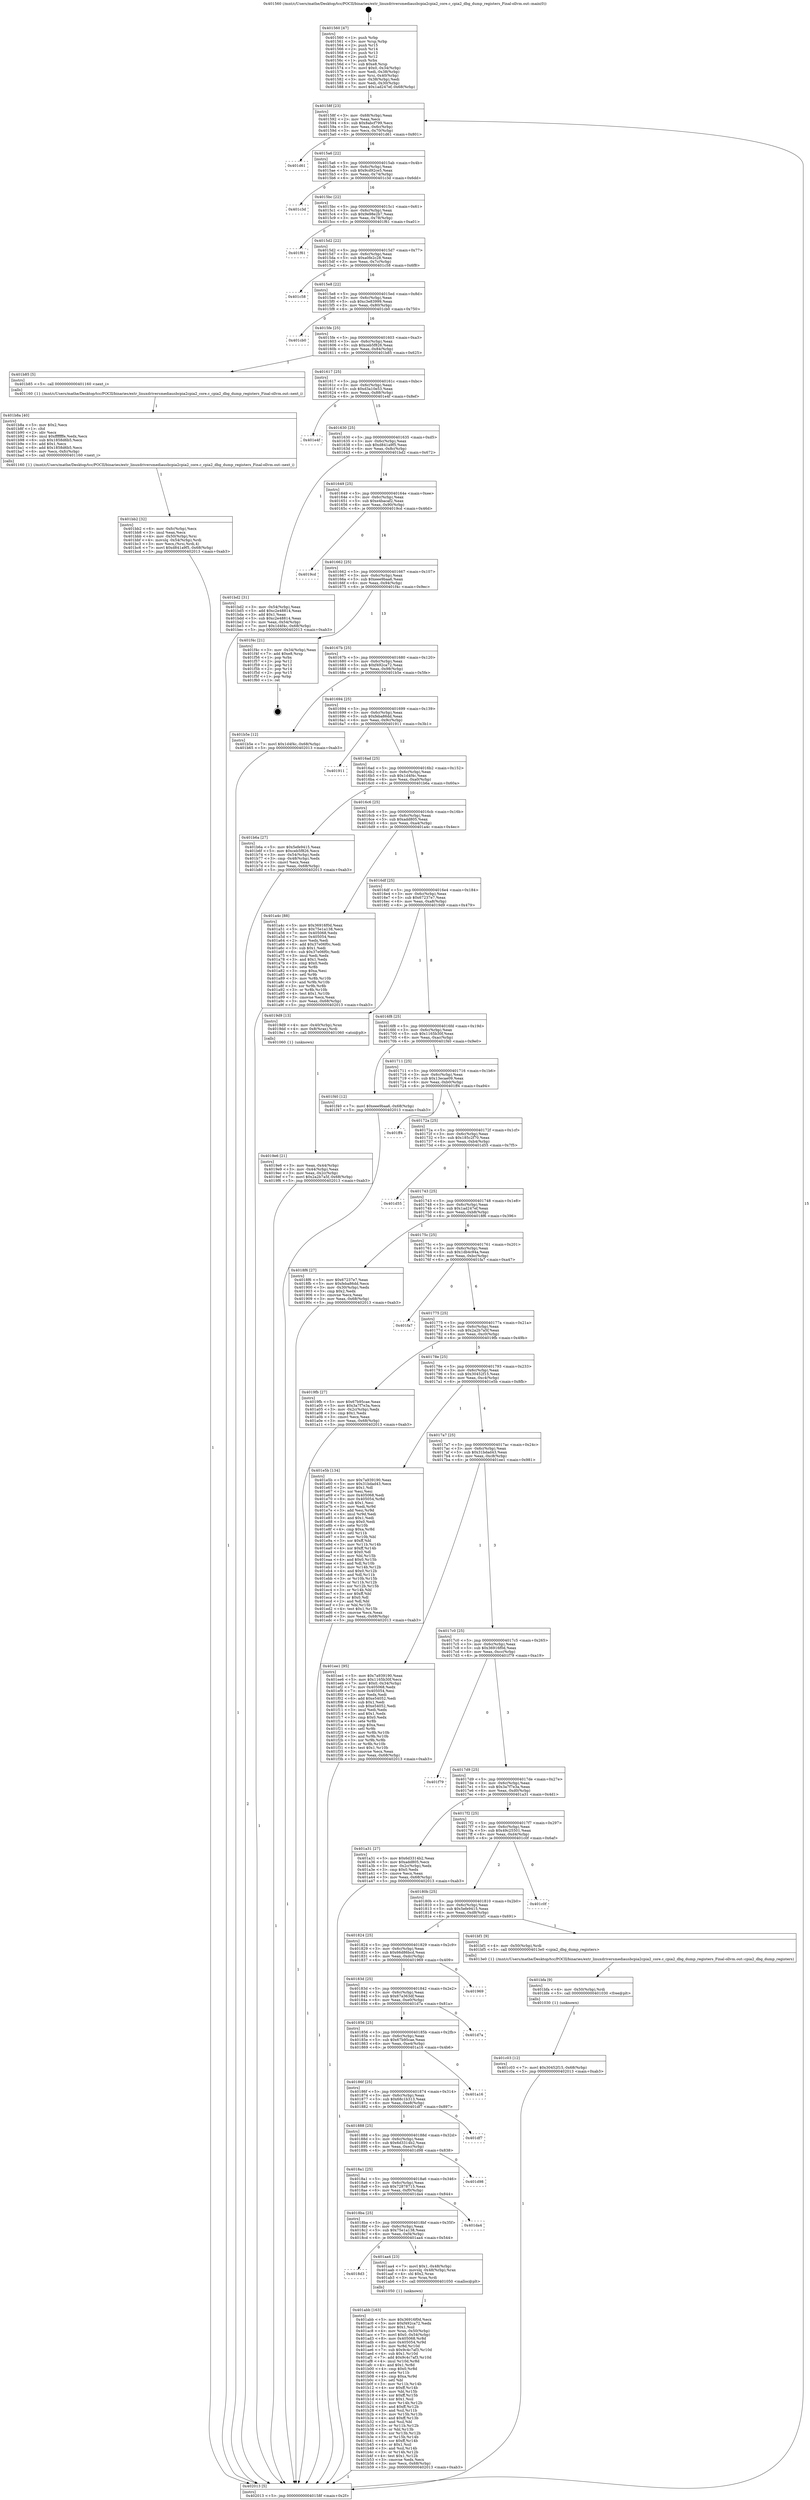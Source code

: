 digraph "0x401560" {
  label = "0x401560 (/mnt/c/Users/mathe/Desktop/tcc/POCII/binaries/extr_linuxdriversmediausbcpia2cpia2_core.c_cpia2_dbg_dump_registers_Final-ollvm.out::main(0))"
  labelloc = "t"
  node[shape=record]

  Entry [label="",width=0.3,height=0.3,shape=circle,fillcolor=black,style=filled]
  "0x40158f" [label="{
     0x40158f [23]\l
     | [instrs]\l
     &nbsp;&nbsp;0x40158f \<+3\>: mov -0x68(%rbp),%eax\l
     &nbsp;&nbsp;0x401592 \<+2\>: mov %eax,%ecx\l
     &nbsp;&nbsp;0x401594 \<+6\>: sub $0x8abcf799,%ecx\l
     &nbsp;&nbsp;0x40159a \<+3\>: mov %eax,-0x6c(%rbp)\l
     &nbsp;&nbsp;0x40159d \<+3\>: mov %ecx,-0x70(%rbp)\l
     &nbsp;&nbsp;0x4015a0 \<+6\>: je 0000000000401d61 \<main+0x801\>\l
  }"]
  "0x401d61" [label="{
     0x401d61\l
  }", style=dashed]
  "0x4015a6" [label="{
     0x4015a6 [22]\l
     | [instrs]\l
     &nbsp;&nbsp;0x4015a6 \<+5\>: jmp 00000000004015ab \<main+0x4b\>\l
     &nbsp;&nbsp;0x4015ab \<+3\>: mov -0x6c(%rbp),%eax\l
     &nbsp;&nbsp;0x4015ae \<+5\>: sub $0x9cd92ce5,%eax\l
     &nbsp;&nbsp;0x4015b3 \<+3\>: mov %eax,-0x74(%rbp)\l
     &nbsp;&nbsp;0x4015b6 \<+6\>: je 0000000000401c3d \<main+0x6dd\>\l
  }"]
  Exit [label="",width=0.3,height=0.3,shape=circle,fillcolor=black,style=filled,peripheries=2]
  "0x401c3d" [label="{
     0x401c3d\l
  }", style=dashed]
  "0x4015bc" [label="{
     0x4015bc [22]\l
     | [instrs]\l
     &nbsp;&nbsp;0x4015bc \<+5\>: jmp 00000000004015c1 \<main+0x61\>\l
     &nbsp;&nbsp;0x4015c1 \<+3\>: mov -0x6c(%rbp),%eax\l
     &nbsp;&nbsp;0x4015c4 \<+5\>: sub $0x9e98e2b7,%eax\l
     &nbsp;&nbsp;0x4015c9 \<+3\>: mov %eax,-0x78(%rbp)\l
     &nbsp;&nbsp;0x4015cc \<+6\>: je 0000000000401f61 \<main+0xa01\>\l
  }"]
  "0x401c03" [label="{
     0x401c03 [12]\l
     | [instrs]\l
     &nbsp;&nbsp;0x401c03 \<+7\>: movl $0x30452f15,-0x68(%rbp)\l
     &nbsp;&nbsp;0x401c0a \<+5\>: jmp 0000000000402013 \<main+0xab3\>\l
  }"]
  "0x401f61" [label="{
     0x401f61\l
  }", style=dashed]
  "0x4015d2" [label="{
     0x4015d2 [22]\l
     | [instrs]\l
     &nbsp;&nbsp;0x4015d2 \<+5\>: jmp 00000000004015d7 \<main+0x77\>\l
     &nbsp;&nbsp;0x4015d7 \<+3\>: mov -0x6c(%rbp),%eax\l
     &nbsp;&nbsp;0x4015da \<+5\>: sub $0xa0fe2c28,%eax\l
     &nbsp;&nbsp;0x4015df \<+3\>: mov %eax,-0x7c(%rbp)\l
     &nbsp;&nbsp;0x4015e2 \<+6\>: je 0000000000401c58 \<main+0x6f8\>\l
  }"]
  "0x401bfa" [label="{
     0x401bfa [9]\l
     | [instrs]\l
     &nbsp;&nbsp;0x401bfa \<+4\>: mov -0x50(%rbp),%rdi\l
     &nbsp;&nbsp;0x401bfe \<+5\>: call 0000000000401030 \<free@plt\>\l
     | [calls]\l
     &nbsp;&nbsp;0x401030 \{1\} (unknown)\l
  }"]
  "0x401c58" [label="{
     0x401c58\l
  }", style=dashed]
  "0x4015e8" [label="{
     0x4015e8 [22]\l
     | [instrs]\l
     &nbsp;&nbsp;0x4015e8 \<+5\>: jmp 00000000004015ed \<main+0x8d\>\l
     &nbsp;&nbsp;0x4015ed \<+3\>: mov -0x6c(%rbp),%eax\l
     &nbsp;&nbsp;0x4015f0 \<+5\>: sub $0xc3e83999,%eax\l
     &nbsp;&nbsp;0x4015f5 \<+3\>: mov %eax,-0x80(%rbp)\l
     &nbsp;&nbsp;0x4015f8 \<+6\>: je 0000000000401cb0 \<main+0x750\>\l
  }"]
  "0x401bb2" [label="{
     0x401bb2 [32]\l
     | [instrs]\l
     &nbsp;&nbsp;0x401bb2 \<+6\>: mov -0xfc(%rbp),%ecx\l
     &nbsp;&nbsp;0x401bb8 \<+3\>: imul %eax,%ecx\l
     &nbsp;&nbsp;0x401bbb \<+4\>: mov -0x50(%rbp),%rsi\l
     &nbsp;&nbsp;0x401bbf \<+4\>: movslq -0x54(%rbp),%rdi\l
     &nbsp;&nbsp;0x401bc3 \<+3\>: mov %ecx,(%rsi,%rdi,4)\l
     &nbsp;&nbsp;0x401bc6 \<+7\>: movl $0xd841a9f5,-0x68(%rbp)\l
     &nbsp;&nbsp;0x401bcd \<+5\>: jmp 0000000000402013 \<main+0xab3\>\l
  }"]
  "0x401cb0" [label="{
     0x401cb0\l
  }", style=dashed]
  "0x4015fe" [label="{
     0x4015fe [25]\l
     | [instrs]\l
     &nbsp;&nbsp;0x4015fe \<+5\>: jmp 0000000000401603 \<main+0xa3\>\l
     &nbsp;&nbsp;0x401603 \<+3\>: mov -0x6c(%rbp),%eax\l
     &nbsp;&nbsp;0x401606 \<+5\>: sub $0xceb5f826,%eax\l
     &nbsp;&nbsp;0x40160b \<+6\>: mov %eax,-0x84(%rbp)\l
     &nbsp;&nbsp;0x401611 \<+6\>: je 0000000000401b85 \<main+0x625\>\l
  }"]
  "0x401b8a" [label="{
     0x401b8a [40]\l
     | [instrs]\l
     &nbsp;&nbsp;0x401b8a \<+5\>: mov $0x2,%ecx\l
     &nbsp;&nbsp;0x401b8f \<+1\>: cltd\l
     &nbsp;&nbsp;0x401b90 \<+2\>: idiv %ecx\l
     &nbsp;&nbsp;0x401b92 \<+6\>: imul $0xfffffffe,%edx,%ecx\l
     &nbsp;&nbsp;0x401b98 \<+6\>: sub $0x1858d6b5,%ecx\l
     &nbsp;&nbsp;0x401b9e \<+3\>: add $0x1,%ecx\l
     &nbsp;&nbsp;0x401ba1 \<+6\>: add $0x1858d6b5,%ecx\l
     &nbsp;&nbsp;0x401ba7 \<+6\>: mov %ecx,-0xfc(%rbp)\l
     &nbsp;&nbsp;0x401bad \<+5\>: call 0000000000401160 \<next_i\>\l
     | [calls]\l
     &nbsp;&nbsp;0x401160 \{1\} (/mnt/c/Users/mathe/Desktop/tcc/POCII/binaries/extr_linuxdriversmediausbcpia2cpia2_core.c_cpia2_dbg_dump_registers_Final-ollvm.out::next_i)\l
  }"]
  "0x401b85" [label="{
     0x401b85 [5]\l
     | [instrs]\l
     &nbsp;&nbsp;0x401b85 \<+5\>: call 0000000000401160 \<next_i\>\l
     | [calls]\l
     &nbsp;&nbsp;0x401160 \{1\} (/mnt/c/Users/mathe/Desktop/tcc/POCII/binaries/extr_linuxdriversmediausbcpia2cpia2_core.c_cpia2_dbg_dump_registers_Final-ollvm.out::next_i)\l
  }"]
  "0x401617" [label="{
     0x401617 [25]\l
     | [instrs]\l
     &nbsp;&nbsp;0x401617 \<+5\>: jmp 000000000040161c \<main+0xbc\>\l
     &nbsp;&nbsp;0x40161c \<+3\>: mov -0x6c(%rbp),%eax\l
     &nbsp;&nbsp;0x40161f \<+5\>: sub $0xd3a10e53,%eax\l
     &nbsp;&nbsp;0x401624 \<+6\>: mov %eax,-0x88(%rbp)\l
     &nbsp;&nbsp;0x40162a \<+6\>: je 0000000000401e4f \<main+0x8ef\>\l
  }"]
  "0x401abb" [label="{
     0x401abb [163]\l
     | [instrs]\l
     &nbsp;&nbsp;0x401abb \<+5\>: mov $0x36916f0d,%ecx\l
     &nbsp;&nbsp;0x401ac0 \<+5\>: mov $0xf492ca72,%edx\l
     &nbsp;&nbsp;0x401ac5 \<+3\>: mov $0x1,%sil\l
     &nbsp;&nbsp;0x401ac8 \<+4\>: mov %rax,-0x50(%rbp)\l
     &nbsp;&nbsp;0x401acc \<+7\>: movl $0x0,-0x54(%rbp)\l
     &nbsp;&nbsp;0x401ad3 \<+8\>: mov 0x405068,%r8d\l
     &nbsp;&nbsp;0x401adb \<+8\>: mov 0x405054,%r9d\l
     &nbsp;&nbsp;0x401ae3 \<+3\>: mov %r8d,%r10d\l
     &nbsp;&nbsp;0x401ae6 \<+7\>: sub $0x9c4c7af3,%r10d\l
     &nbsp;&nbsp;0x401aed \<+4\>: sub $0x1,%r10d\l
     &nbsp;&nbsp;0x401af1 \<+7\>: add $0x9c4c7af3,%r10d\l
     &nbsp;&nbsp;0x401af8 \<+4\>: imul %r10d,%r8d\l
     &nbsp;&nbsp;0x401afc \<+4\>: and $0x1,%r8d\l
     &nbsp;&nbsp;0x401b00 \<+4\>: cmp $0x0,%r8d\l
     &nbsp;&nbsp;0x401b04 \<+4\>: sete %r11b\l
     &nbsp;&nbsp;0x401b08 \<+4\>: cmp $0xa,%r9d\l
     &nbsp;&nbsp;0x401b0c \<+3\>: setl %bl\l
     &nbsp;&nbsp;0x401b0f \<+3\>: mov %r11b,%r14b\l
     &nbsp;&nbsp;0x401b12 \<+4\>: xor $0xff,%r14b\l
     &nbsp;&nbsp;0x401b16 \<+3\>: mov %bl,%r15b\l
     &nbsp;&nbsp;0x401b19 \<+4\>: xor $0xff,%r15b\l
     &nbsp;&nbsp;0x401b1d \<+4\>: xor $0x1,%sil\l
     &nbsp;&nbsp;0x401b21 \<+3\>: mov %r14b,%r12b\l
     &nbsp;&nbsp;0x401b24 \<+4\>: and $0xff,%r12b\l
     &nbsp;&nbsp;0x401b28 \<+3\>: and %sil,%r11b\l
     &nbsp;&nbsp;0x401b2b \<+3\>: mov %r15b,%r13b\l
     &nbsp;&nbsp;0x401b2e \<+4\>: and $0xff,%r13b\l
     &nbsp;&nbsp;0x401b32 \<+3\>: and %sil,%bl\l
     &nbsp;&nbsp;0x401b35 \<+3\>: or %r11b,%r12b\l
     &nbsp;&nbsp;0x401b38 \<+3\>: or %bl,%r13b\l
     &nbsp;&nbsp;0x401b3b \<+3\>: xor %r13b,%r12b\l
     &nbsp;&nbsp;0x401b3e \<+3\>: or %r15b,%r14b\l
     &nbsp;&nbsp;0x401b41 \<+4\>: xor $0xff,%r14b\l
     &nbsp;&nbsp;0x401b45 \<+4\>: or $0x1,%sil\l
     &nbsp;&nbsp;0x401b49 \<+3\>: and %sil,%r14b\l
     &nbsp;&nbsp;0x401b4c \<+3\>: or %r14b,%r12b\l
     &nbsp;&nbsp;0x401b4f \<+4\>: test $0x1,%r12b\l
     &nbsp;&nbsp;0x401b53 \<+3\>: cmovne %edx,%ecx\l
     &nbsp;&nbsp;0x401b56 \<+3\>: mov %ecx,-0x68(%rbp)\l
     &nbsp;&nbsp;0x401b59 \<+5\>: jmp 0000000000402013 \<main+0xab3\>\l
  }"]
  "0x401e4f" [label="{
     0x401e4f\l
  }", style=dashed]
  "0x401630" [label="{
     0x401630 [25]\l
     | [instrs]\l
     &nbsp;&nbsp;0x401630 \<+5\>: jmp 0000000000401635 \<main+0xd5\>\l
     &nbsp;&nbsp;0x401635 \<+3\>: mov -0x6c(%rbp),%eax\l
     &nbsp;&nbsp;0x401638 \<+5\>: sub $0xd841a9f5,%eax\l
     &nbsp;&nbsp;0x40163d \<+6\>: mov %eax,-0x8c(%rbp)\l
     &nbsp;&nbsp;0x401643 \<+6\>: je 0000000000401bd2 \<main+0x672\>\l
  }"]
  "0x4018d3" [label="{
     0x4018d3\l
  }", style=dashed]
  "0x401bd2" [label="{
     0x401bd2 [31]\l
     | [instrs]\l
     &nbsp;&nbsp;0x401bd2 \<+3\>: mov -0x54(%rbp),%eax\l
     &nbsp;&nbsp;0x401bd5 \<+5\>: add $0xc2e48814,%eax\l
     &nbsp;&nbsp;0x401bda \<+3\>: add $0x1,%eax\l
     &nbsp;&nbsp;0x401bdd \<+5\>: sub $0xc2e48814,%eax\l
     &nbsp;&nbsp;0x401be2 \<+3\>: mov %eax,-0x54(%rbp)\l
     &nbsp;&nbsp;0x401be5 \<+7\>: movl $0x1d4f4c,-0x68(%rbp)\l
     &nbsp;&nbsp;0x401bec \<+5\>: jmp 0000000000402013 \<main+0xab3\>\l
  }"]
  "0x401649" [label="{
     0x401649 [25]\l
     | [instrs]\l
     &nbsp;&nbsp;0x401649 \<+5\>: jmp 000000000040164e \<main+0xee\>\l
     &nbsp;&nbsp;0x40164e \<+3\>: mov -0x6c(%rbp),%eax\l
     &nbsp;&nbsp;0x401651 \<+5\>: sub $0xe4bacaf2,%eax\l
     &nbsp;&nbsp;0x401656 \<+6\>: mov %eax,-0x90(%rbp)\l
     &nbsp;&nbsp;0x40165c \<+6\>: je 00000000004019cd \<main+0x46d\>\l
  }"]
  "0x401aa4" [label="{
     0x401aa4 [23]\l
     | [instrs]\l
     &nbsp;&nbsp;0x401aa4 \<+7\>: movl $0x1,-0x48(%rbp)\l
     &nbsp;&nbsp;0x401aab \<+4\>: movslq -0x48(%rbp),%rax\l
     &nbsp;&nbsp;0x401aaf \<+4\>: shl $0x2,%rax\l
     &nbsp;&nbsp;0x401ab3 \<+3\>: mov %rax,%rdi\l
     &nbsp;&nbsp;0x401ab6 \<+5\>: call 0000000000401050 \<malloc@plt\>\l
     | [calls]\l
     &nbsp;&nbsp;0x401050 \{1\} (unknown)\l
  }"]
  "0x4019cd" [label="{
     0x4019cd\l
  }", style=dashed]
  "0x401662" [label="{
     0x401662 [25]\l
     | [instrs]\l
     &nbsp;&nbsp;0x401662 \<+5\>: jmp 0000000000401667 \<main+0x107\>\l
     &nbsp;&nbsp;0x401667 \<+3\>: mov -0x6c(%rbp),%eax\l
     &nbsp;&nbsp;0x40166a \<+5\>: sub $0xeee9baa6,%eax\l
     &nbsp;&nbsp;0x40166f \<+6\>: mov %eax,-0x94(%rbp)\l
     &nbsp;&nbsp;0x401675 \<+6\>: je 0000000000401f4c \<main+0x9ec\>\l
  }"]
  "0x4018ba" [label="{
     0x4018ba [25]\l
     | [instrs]\l
     &nbsp;&nbsp;0x4018ba \<+5\>: jmp 00000000004018bf \<main+0x35f\>\l
     &nbsp;&nbsp;0x4018bf \<+3\>: mov -0x6c(%rbp),%eax\l
     &nbsp;&nbsp;0x4018c2 \<+5\>: sub $0x75e1a138,%eax\l
     &nbsp;&nbsp;0x4018c7 \<+6\>: mov %eax,-0xf4(%rbp)\l
     &nbsp;&nbsp;0x4018cd \<+6\>: je 0000000000401aa4 \<main+0x544\>\l
  }"]
  "0x401f4c" [label="{
     0x401f4c [21]\l
     | [instrs]\l
     &nbsp;&nbsp;0x401f4c \<+3\>: mov -0x34(%rbp),%eax\l
     &nbsp;&nbsp;0x401f4f \<+7\>: add $0xe8,%rsp\l
     &nbsp;&nbsp;0x401f56 \<+1\>: pop %rbx\l
     &nbsp;&nbsp;0x401f57 \<+2\>: pop %r12\l
     &nbsp;&nbsp;0x401f59 \<+2\>: pop %r13\l
     &nbsp;&nbsp;0x401f5b \<+2\>: pop %r14\l
     &nbsp;&nbsp;0x401f5d \<+2\>: pop %r15\l
     &nbsp;&nbsp;0x401f5f \<+1\>: pop %rbp\l
     &nbsp;&nbsp;0x401f60 \<+1\>: ret\l
  }"]
  "0x40167b" [label="{
     0x40167b [25]\l
     | [instrs]\l
     &nbsp;&nbsp;0x40167b \<+5\>: jmp 0000000000401680 \<main+0x120\>\l
     &nbsp;&nbsp;0x401680 \<+3\>: mov -0x6c(%rbp),%eax\l
     &nbsp;&nbsp;0x401683 \<+5\>: sub $0xf492ca72,%eax\l
     &nbsp;&nbsp;0x401688 \<+6\>: mov %eax,-0x98(%rbp)\l
     &nbsp;&nbsp;0x40168e \<+6\>: je 0000000000401b5e \<main+0x5fe\>\l
  }"]
  "0x401da4" [label="{
     0x401da4\l
  }", style=dashed]
  "0x401b5e" [label="{
     0x401b5e [12]\l
     | [instrs]\l
     &nbsp;&nbsp;0x401b5e \<+7\>: movl $0x1d4f4c,-0x68(%rbp)\l
     &nbsp;&nbsp;0x401b65 \<+5\>: jmp 0000000000402013 \<main+0xab3\>\l
  }"]
  "0x401694" [label="{
     0x401694 [25]\l
     | [instrs]\l
     &nbsp;&nbsp;0x401694 \<+5\>: jmp 0000000000401699 \<main+0x139\>\l
     &nbsp;&nbsp;0x401699 \<+3\>: mov -0x6c(%rbp),%eax\l
     &nbsp;&nbsp;0x40169c \<+5\>: sub $0xfeba86dd,%eax\l
     &nbsp;&nbsp;0x4016a1 \<+6\>: mov %eax,-0x9c(%rbp)\l
     &nbsp;&nbsp;0x4016a7 \<+6\>: je 0000000000401911 \<main+0x3b1\>\l
  }"]
  "0x4018a1" [label="{
     0x4018a1 [25]\l
     | [instrs]\l
     &nbsp;&nbsp;0x4018a1 \<+5\>: jmp 00000000004018a6 \<main+0x346\>\l
     &nbsp;&nbsp;0x4018a6 \<+3\>: mov -0x6c(%rbp),%eax\l
     &nbsp;&nbsp;0x4018a9 \<+5\>: sub $0x72878715,%eax\l
     &nbsp;&nbsp;0x4018ae \<+6\>: mov %eax,-0xf0(%rbp)\l
     &nbsp;&nbsp;0x4018b4 \<+6\>: je 0000000000401da4 \<main+0x844\>\l
  }"]
  "0x401911" [label="{
     0x401911\l
  }", style=dashed]
  "0x4016ad" [label="{
     0x4016ad [25]\l
     | [instrs]\l
     &nbsp;&nbsp;0x4016ad \<+5\>: jmp 00000000004016b2 \<main+0x152\>\l
     &nbsp;&nbsp;0x4016b2 \<+3\>: mov -0x6c(%rbp),%eax\l
     &nbsp;&nbsp;0x4016b5 \<+5\>: sub $0x1d4f4c,%eax\l
     &nbsp;&nbsp;0x4016ba \<+6\>: mov %eax,-0xa0(%rbp)\l
     &nbsp;&nbsp;0x4016c0 \<+6\>: je 0000000000401b6a \<main+0x60a\>\l
  }"]
  "0x401d98" [label="{
     0x401d98\l
  }", style=dashed]
  "0x401b6a" [label="{
     0x401b6a [27]\l
     | [instrs]\l
     &nbsp;&nbsp;0x401b6a \<+5\>: mov $0x5efe9415,%eax\l
     &nbsp;&nbsp;0x401b6f \<+5\>: mov $0xceb5f826,%ecx\l
     &nbsp;&nbsp;0x401b74 \<+3\>: mov -0x54(%rbp),%edx\l
     &nbsp;&nbsp;0x401b77 \<+3\>: cmp -0x48(%rbp),%edx\l
     &nbsp;&nbsp;0x401b7a \<+3\>: cmovl %ecx,%eax\l
     &nbsp;&nbsp;0x401b7d \<+3\>: mov %eax,-0x68(%rbp)\l
     &nbsp;&nbsp;0x401b80 \<+5\>: jmp 0000000000402013 \<main+0xab3\>\l
  }"]
  "0x4016c6" [label="{
     0x4016c6 [25]\l
     | [instrs]\l
     &nbsp;&nbsp;0x4016c6 \<+5\>: jmp 00000000004016cb \<main+0x16b\>\l
     &nbsp;&nbsp;0x4016cb \<+3\>: mov -0x6c(%rbp),%eax\l
     &nbsp;&nbsp;0x4016ce \<+5\>: sub $0xadd805,%eax\l
     &nbsp;&nbsp;0x4016d3 \<+6\>: mov %eax,-0xa4(%rbp)\l
     &nbsp;&nbsp;0x4016d9 \<+6\>: je 0000000000401a4c \<main+0x4ec\>\l
  }"]
  "0x401888" [label="{
     0x401888 [25]\l
     | [instrs]\l
     &nbsp;&nbsp;0x401888 \<+5\>: jmp 000000000040188d \<main+0x32d\>\l
     &nbsp;&nbsp;0x40188d \<+3\>: mov -0x6c(%rbp),%eax\l
     &nbsp;&nbsp;0x401890 \<+5\>: sub $0x6d3314b2,%eax\l
     &nbsp;&nbsp;0x401895 \<+6\>: mov %eax,-0xec(%rbp)\l
     &nbsp;&nbsp;0x40189b \<+6\>: je 0000000000401d98 \<main+0x838\>\l
  }"]
  "0x401a4c" [label="{
     0x401a4c [88]\l
     | [instrs]\l
     &nbsp;&nbsp;0x401a4c \<+5\>: mov $0x36916f0d,%eax\l
     &nbsp;&nbsp;0x401a51 \<+5\>: mov $0x75e1a138,%ecx\l
     &nbsp;&nbsp;0x401a56 \<+7\>: mov 0x405068,%edx\l
     &nbsp;&nbsp;0x401a5d \<+7\>: mov 0x405054,%esi\l
     &nbsp;&nbsp;0x401a64 \<+2\>: mov %edx,%edi\l
     &nbsp;&nbsp;0x401a66 \<+6\>: add $0x37e06f0c,%edi\l
     &nbsp;&nbsp;0x401a6c \<+3\>: sub $0x1,%edi\l
     &nbsp;&nbsp;0x401a6f \<+6\>: sub $0x37e06f0c,%edi\l
     &nbsp;&nbsp;0x401a75 \<+3\>: imul %edi,%edx\l
     &nbsp;&nbsp;0x401a78 \<+3\>: and $0x1,%edx\l
     &nbsp;&nbsp;0x401a7b \<+3\>: cmp $0x0,%edx\l
     &nbsp;&nbsp;0x401a7e \<+4\>: sete %r8b\l
     &nbsp;&nbsp;0x401a82 \<+3\>: cmp $0xa,%esi\l
     &nbsp;&nbsp;0x401a85 \<+4\>: setl %r9b\l
     &nbsp;&nbsp;0x401a89 \<+3\>: mov %r8b,%r10b\l
     &nbsp;&nbsp;0x401a8c \<+3\>: and %r9b,%r10b\l
     &nbsp;&nbsp;0x401a8f \<+3\>: xor %r9b,%r8b\l
     &nbsp;&nbsp;0x401a92 \<+3\>: or %r8b,%r10b\l
     &nbsp;&nbsp;0x401a95 \<+4\>: test $0x1,%r10b\l
     &nbsp;&nbsp;0x401a99 \<+3\>: cmovne %ecx,%eax\l
     &nbsp;&nbsp;0x401a9c \<+3\>: mov %eax,-0x68(%rbp)\l
     &nbsp;&nbsp;0x401a9f \<+5\>: jmp 0000000000402013 \<main+0xab3\>\l
  }"]
  "0x4016df" [label="{
     0x4016df [25]\l
     | [instrs]\l
     &nbsp;&nbsp;0x4016df \<+5\>: jmp 00000000004016e4 \<main+0x184\>\l
     &nbsp;&nbsp;0x4016e4 \<+3\>: mov -0x6c(%rbp),%eax\l
     &nbsp;&nbsp;0x4016e7 \<+5\>: sub $0x67237e7,%eax\l
     &nbsp;&nbsp;0x4016ec \<+6\>: mov %eax,-0xa8(%rbp)\l
     &nbsp;&nbsp;0x4016f2 \<+6\>: je 00000000004019d9 \<main+0x479\>\l
  }"]
  "0x401df7" [label="{
     0x401df7\l
  }", style=dashed]
  "0x4019d9" [label="{
     0x4019d9 [13]\l
     | [instrs]\l
     &nbsp;&nbsp;0x4019d9 \<+4\>: mov -0x40(%rbp),%rax\l
     &nbsp;&nbsp;0x4019dd \<+4\>: mov 0x8(%rax),%rdi\l
     &nbsp;&nbsp;0x4019e1 \<+5\>: call 0000000000401060 \<atoi@plt\>\l
     | [calls]\l
     &nbsp;&nbsp;0x401060 \{1\} (unknown)\l
  }"]
  "0x4016f8" [label="{
     0x4016f8 [25]\l
     | [instrs]\l
     &nbsp;&nbsp;0x4016f8 \<+5\>: jmp 00000000004016fd \<main+0x19d\>\l
     &nbsp;&nbsp;0x4016fd \<+3\>: mov -0x6c(%rbp),%eax\l
     &nbsp;&nbsp;0x401700 \<+5\>: sub $0x1165b30f,%eax\l
     &nbsp;&nbsp;0x401705 \<+6\>: mov %eax,-0xac(%rbp)\l
     &nbsp;&nbsp;0x40170b \<+6\>: je 0000000000401f40 \<main+0x9e0\>\l
  }"]
  "0x40186f" [label="{
     0x40186f [25]\l
     | [instrs]\l
     &nbsp;&nbsp;0x40186f \<+5\>: jmp 0000000000401874 \<main+0x314\>\l
     &nbsp;&nbsp;0x401874 \<+3\>: mov -0x6c(%rbp),%eax\l
     &nbsp;&nbsp;0x401877 \<+5\>: sub $0x68c1b313,%eax\l
     &nbsp;&nbsp;0x40187c \<+6\>: mov %eax,-0xe8(%rbp)\l
     &nbsp;&nbsp;0x401882 \<+6\>: je 0000000000401df7 \<main+0x897\>\l
  }"]
  "0x401f40" [label="{
     0x401f40 [12]\l
     | [instrs]\l
     &nbsp;&nbsp;0x401f40 \<+7\>: movl $0xeee9baa6,-0x68(%rbp)\l
     &nbsp;&nbsp;0x401f47 \<+5\>: jmp 0000000000402013 \<main+0xab3\>\l
  }"]
  "0x401711" [label="{
     0x401711 [25]\l
     | [instrs]\l
     &nbsp;&nbsp;0x401711 \<+5\>: jmp 0000000000401716 \<main+0x1b6\>\l
     &nbsp;&nbsp;0x401716 \<+3\>: mov -0x6c(%rbp),%eax\l
     &nbsp;&nbsp;0x401719 \<+5\>: sub $0x13ecae09,%eax\l
     &nbsp;&nbsp;0x40171e \<+6\>: mov %eax,-0xb0(%rbp)\l
     &nbsp;&nbsp;0x401724 \<+6\>: je 0000000000401ff4 \<main+0xa94\>\l
  }"]
  "0x401a16" [label="{
     0x401a16\l
  }", style=dashed]
  "0x401ff4" [label="{
     0x401ff4\l
  }", style=dashed]
  "0x40172a" [label="{
     0x40172a [25]\l
     | [instrs]\l
     &nbsp;&nbsp;0x40172a \<+5\>: jmp 000000000040172f \<main+0x1cf\>\l
     &nbsp;&nbsp;0x40172f \<+3\>: mov -0x6c(%rbp),%eax\l
     &nbsp;&nbsp;0x401732 \<+5\>: sub $0x185c2f70,%eax\l
     &nbsp;&nbsp;0x401737 \<+6\>: mov %eax,-0xb4(%rbp)\l
     &nbsp;&nbsp;0x40173d \<+6\>: je 0000000000401d55 \<main+0x7f5\>\l
  }"]
  "0x401856" [label="{
     0x401856 [25]\l
     | [instrs]\l
     &nbsp;&nbsp;0x401856 \<+5\>: jmp 000000000040185b \<main+0x2fb\>\l
     &nbsp;&nbsp;0x40185b \<+3\>: mov -0x6c(%rbp),%eax\l
     &nbsp;&nbsp;0x40185e \<+5\>: sub $0x67b95cae,%eax\l
     &nbsp;&nbsp;0x401863 \<+6\>: mov %eax,-0xe4(%rbp)\l
     &nbsp;&nbsp;0x401869 \<+6\>: je 0000000000401a16 \<main+0x4b6\>\l
  }"]
  "0x401d55" [label="{
     0x401d55\l
  }", style=dashed]
  "0x401743" [label="{
     0x401743 [25]\l
     | [instrs]\l
     &nbsp;&nbsp;0x401743 \<+5\>: jmp 0000000000401748 \<main+0x1e8\>\l
     &nbsp;&nbsp;0x401748 \<+3\>: mov -0x6c(%rbp),%eax\l
     &nbsp;&nbsp;0x40174b \<+5\>: sub $0x1ad247ef,%eax\l
     &nbsp;&nbsp;0x401750 \<+6\>: mov %eax,-0xb8(%rbp)\l
     &nbsp;&nbsp;0x401756 \<+6\>: je 00000000004018f6 \<main+0x396\>\l
  }"]
  "0x401d7a" [label="{
     0x401d7a\l
  }", style=dashed]
  "0x4018f6" [label="{
     0x4018f6 [27]\l
     | [instrs]\l
     &nbsp;&nbsp;0x4018f6 \<+5\>: mov $0x67237e7,%eax\l
     &nbsp;&nbsp;0x4018fb \<+5\>: mov $0xfeba86dd,%ecx\l
     &nbsp;&nbsp;0x401900 \<+3\>: mov -0x30(%rbp),%edx\l
     &nbsp;&nbsp;0x401903 \<+3\>: cmp $0x2,%edx\l
     &nbsp;&nbsp;0x401906 \<+3\>: cmovne %ecx,%eax\l
     &nbsp;&nbsp;0x401909 \<+3\>: mov %eax,-0x68(%rbp)\l
     &nbsp;&nbsp;0x40190c \<+5\>: jmp 0000000000402013 \<main+0xab3\>\l
  }"]
  "0x40175c" [label="{
     0x40175c [25]\l
     | [instrs]\l
     &nbsp;&nbsp;0x40175c \<+5\>: jmp 0000000000401761 \<main+0x201\>\l
     &nbsp;&nbsp;0x401761 \<+3\>: mov -0x6c(%rbp),%eax\l
     &nbsp;&nbsp;0x401764 \<+5\>: sub $0x1db4c94a,%eax\l
     &nbsp;&nbsp;0x401769 \<+6\>: mov %eax,-0xbc(%rbp)\l
     &nbsp;&nbsp;0x40176f \<+6\>: je 0000000000401fa7 \<main+0xa47\>\l
  }"]
  "0x402013" [label="{
     0x402013 [5]\l
     | [instrs]\l
     &nbsp;&nbsp;0x402013 \<+5\>: jmp 000000000040158f \<main+0x2f\>\l
  }"]
  "0x401560" [label="{
     0x401560 [47]\l
     | [instrs]\l
     &nbsp;&nbsp;0x401560 \<+1\>: push %rbp\l
     &nbsp;&nbsp;0x401561 \<+3\>: mov %rsp,%rbp\l
     &nbsp;&nbsp;0x401564 \<+2\>: push %r15\l
     &nbsp;&nbsp;0x401566 \<+2\>: push %r14\l
     &nbsp;&nbsp;0x401568 \<+2\>: push %r13\l
     &nbsp;&nbsp;0x40156a \<+2\>: push %r12\l
     &nbsp;&nbsp;0x40156c \<+1\>: push %rbx\l
     &nbsp;&nbsp;0x40156d \<+7\>: sub $0xe8,%rsp\l
     &nbsp;&nbsp;0x401574 \<+7\>: movl $0x0,-0x34(%rbp)\l
     &nbsp;&nbsp;0x40157b \<+3\>: mov %edi,-0x38(%rbp)\l
     &nbsp;&nbsp;0x40157e \<+4\>: mov %rsi,-0x40(%rbp)\l
     &nbsp;&nbsp;0x401582 \<+3\>: mov -0x38(%rbp),%edi\l
     &nbsp;&nbsp;0x401585 \<+3\>: mov %edi,-0x30(%rbp)\l
     &nbsp;&nbsp;0x401588 \<+7\>: movl $0x1ad247ef,-0x68(%rbp)\l
  }"]
  "0x4019e6" [label="{
     0x4019e6 [21]\l
     | [instrs]\l
     &nbsp;&nbsp;0x4019e6 \<+3\>: mov %eax,-0x44(%rbp)\l
     &nbsp;&nbsp;0x4019e9 \<+3\>: mov -0x44(%rbp),%eax\l
     &nbsp;&nbsp;0x4019ec \<+3\>: mov %eax,-0x2c(%rbp)\l
     &nbsp;&nbsp;0x4019ef \<+7\>: movl $0x2a2b7a5f,-0x68(%rbp)\l
     &nbsp;&nbsp;0x4019f6 \<+5\>: jmp 0000000000402013 \<main+0xab3\>\l
  }"]
  "0x40183d" [label="{
     0x40183d [25]\l
     | [instrs]\l
     &nbsp;&nbsp;0x40183d \<+5\>: jmp 0000000000401842 \<main+0x2e2\>\l
     &nbsp;&nbsp;0x401842 \<+3\>: mov -0x6c(%rbp),%eax\l
     &nbsp;&nbsp;0x401845 \<+5\>: sub $0x67a363df,%eax\l
     &nbsp;&nbsp;0x40184a \<+6\>: mov %eax,-0xe0(%rbp)\l
     &nbsp;&nbsp;0x401850 \<+6\>: je 0000000000401d7a \<main+0x81a\>\l
  }"]
  "0x401fa7" [label="{
     0x401fa7\l
  }", style=dashed]
  "0x401775" [label="{
     0x401775 [25]\l
     | [instrs]\l
     &nbsp;&nbsp;0x401775 \<+5\>: jmp 000000000040177a \<main+0x21a\>\l
     &nbsp;&nbsp;0x40177a \<+3\>: mov -0x6c(%rbp),%eax\l
     &nbsp;&nbsp;0x40177d \<+5\>: sub $0x2a2b7a5f,%eax\l
     &nbsp;&nbsp;0x401782 \<+6\>: mov %eax,-0xc0(%rbp)\l
     &nbsp;&nbsp;0x401788 \<+6\>: je 00000000004019fb \<main+0x49b\>\l
  }"]
  "0x401969" [label="{
     0x401969\l
  }", style=dashed]
  "0x4019fb" [label="{
     0x4019fb [27]\l
     | [instrs]\l
     &nbsp;&nbsp;0x4019fb \<+5\>: mov $0x67b95cae,%eax\l
     &nbsp;&nbsp;0x401a00 \<+5\>: mov $0x3a7f7e3a,%ecx\l
     &nbsp;&nbsp;0x401a05 \<+3\>: mov -0x2c(%rbp),%edx\l
     &nbsp;&nbsp;0x401a08 \<+3\>: cmp $0x1,%edx\l
     &nbsp;&nbsp;0x401a0b \<+3\>: cmovl %ecx,%eax\l
     &nbsp;&nbsp;0x401a0e \<+3\>: mov %eax,-0x68(%rbp)\l
     &nbsp;&nbsp;0x401a11 \<+5\>: jmp 0000000000402013 \<main+0xab3\>\l
  }"]
  "0x40178e" [label="{
     0x40178e [25]\l
     | [instrs]\l
     &nbsp;&nbsp;0x40178e \<+5\>: jmp 0000000000401793 \<main+0x233\>\l
     &nbsp;&nbsp;0x401793 \<+3\>: mov -0x6c(%rbp),%eax\l
     &nbsp;&nbsp;0x401796 \<+5\>: sub $0x30452f15,%eax\l
     &nbsp;&nbsp;0x40179b \<+6\>: mov %eax,-0xc4(%rbp)\l
     &nbsp;&nbsp;0x4017a1 \<+6\>: je 0000000000401e5b \<main+0x8fb\>\l
  }"]
  "0x401824" [label="{
     0x401824 [25]\l
     | [instrs]\l
     &nbsp;&nbsp;0x401824 \<+5\>: jmp 0000000000401829 \<main+0x2c9\>\l
     &nbsp;&nbsp;0x401829 \<+3\>: mov -0x6c(%rbp),%eax\l
     &nbsp;&nbsp;0x40182c \<+5\>: sub $0x66d86bcd,%eax\l
     &nbsp;&nbsp;0x401831 \<+6\>: mov %eax,-0xdc(%rbp)\l
     &nbsp;&nbsp;0x401837 \<+6\>: je 0000000000401969 \<main+0x409\>\l
  }"]
  "0x401e5b" [label="{
     0x401e5b [134]\l
     | [instrs]\l
     &nbsp;&nbsp;0x401e5b \<+5\>: mov $0x7a939190,%eax\l
     &nbsp;&nbsp;0x401e60 \<+5\>: mov $0x31bdad43,%ecx\l
     &nbsp;&nbsp;0x401e65 \<+2\>: mov $0x1,%dl\l
     &nbsp;&nbsp;0x401e67 \<+2\>: xor %esi,%esi\l
     &nbsp;&nbsp;0x401e69 \<+7\>: mov 0x405068,%edi\l
     &nbsp;&nbsp;0x401e70 \<+8\>: mov 0x405054,%r8d\l
     &nbsp;&nbsp;0x401e78 \<+3\>: sub $0x1,%esi\l
     &nbsp;&nbsp;0x401e7b \<+3\>: mov %edi,%r9d\l
     &nbsp;&nbsp;0x401e7e \<+3\>: add %esi,%r9d\l
     &nbsp;&nbsp;0x401e81 \<+4\>: imul %r9d,%edi\l
     &nbsp;&nbsp;0x401e85 \<+3\>: and $0x1,%edi\l
     &nbsp;&nbsp;0x401e88 \<+3\>: cmp $0x0,%edi\l
     &nbsp;&nbsp;0x401e8b \<+4\>: sete %r10b\l
     &nbsp;&nbsp;0x401e8f \<+4\>: cmp $0xa,%r8d\l
     &nbsp;&nbsp;0x401e93 \<+4\>: setl %r11b\l
     &nbsp;&nbsp;0x401e97 \<+3\>: mov %r10b,%bl\l
     &nbsp;&nbsp;0x401e9a \<+3\>: xor $0xff,%bl\l
     &nbsp;&nbsp;0x401e9d \<+3\>: mov %r11b,%r14b\l
     &nbsp;&nbsp;0x401ea0 \<+4\>: xor $0xff,%r14b\l
     &nbsp;&nbsp;0x401ea4 \<+3\>: xor $0x0,%dl\l
     &nbsp;&nbsp;0x401ea7 \<+3\>: mov %bl,%r15b\l
     &nbsp;&nbsp;0x401eaa \<+4\>: and $0x0,%r15b\l
     &nbsp;&nbsp;0x401eae \<+3\>: and %dl,%r10b\l
     &nbsp;&nbsp;0x401eb1 \<+3\>: mov %r14b,%r12b\l
     &nbsp;&nbsp;0x401eb4 \<+4\>: and $0x0,%r12b\l
     &nbsp;&nbsp;0x401eb8 \<+3\>: and %dl,%r11b\l
     &nbsp;&nbsp;0x401ebb \<+3\>: or %r10b,%r15b\l
     &nbsp;&nbsp;0x401ebe \<+3\>: or %r11b,%r12b\l
     &nbsp;&nbsp;0x401ec1 \<+3\>: xor %r12b,%r15b\l
     &nbsp;&nbsp;0x401ec4 \<+3\>: or %r14b,%bl\l
     &nbsp;&nbsp;0x401ec7 \<+3\>: xor $0xff,%bl\l
     &nbsp;&nbsp;0x401eca \<+3\>: or $0x0,%dl\l
     &nbsp;&nbsp;0x401ecd \<+2\>: and %dl,%bl\l
     &nbsp;&nbsp;0x401ecf \<+3\>: or %bl,%r15b\l
     &nbsp;&nbsp;0x401ed2 \<+4\>: test $0x1,%r15b\l
     &nbsp;&nbsp;0x401ed6 \<+3\>: cmovne %ecx,%eax\l
     &nbsp;&nbsp;0x401ed9 \<+3\>: mov %eax,-0x68(%rbp)\l
     &nbsp;&nbsp;0x401edc \<+5\>: jmp 0000000000402013 \<main+0xab3\>\l
  }"]
  "0x4017a7" [label="{
     0x4017a7 [25]\l
     | [instrs]\l
     &nbsp;&nbsp;0x4017a7 \<+5\>: jmp 00000000004017ac \<main+0x24c\>\l
     &nbsp;&nbsp;0x4017ac \<+3\>: mov -0x6c(%rbp),%eax\l
     &nbsp;&nbsp;0x4017af \<+5\>: sub $0x31bdad43,%eax\l
     &nbsp;&nbsp;0x4017b4 \<+6\>: mov %eax,-0xc8(%rbp)\l
     &nbsp;&nbsp;0x4017ba \<+6\>: je 0000000000401ee1 \<main+0x981\>\l
  }"]
  "0x401bf1" [label="{
     0x401bf1 [9]\l
     | [instrs]\l
     &nbsp;&nbsp;0x401bf1 \<+4\>: mov -0x50(%rbp),%rdi\l
     &nbsp;&nbsp;0x401bf5 \<+5\>: call 00000000004013e0 \<cpia2_dbg_dump_registers\>\l
     | [calls]\l
     &nbsp;&nbsp;0x4013e0 \{1\} (/mnt/c/Users/mathe/Desktop/tcc/POCII/binaries/extr_linuxdriversmediausbcpia2cpia2_core.c_cpia2_dbg_dump_registers_Final-ollvm.out::cpia2_dbg_dump_registers)\l
  }"]
  "0x401ee1" [label="{
     0x401ee1 [95]\l
     | [instrs]\l
     &nbsp;&nbsp;0x401ee1 \<+5\>: mov $0x7a939190,%eax\l
     &nbsp;&nbsp;0x401ee6 \<+5\>: mov $0x1165b30f,%ecx\l
     &nbsp;&nbsp;0x401eeb \<+7\>: movl $0x0,-0x34(%rbp)\l
     &nbsp;&nbsp;0x401ef2 \<+7\>: mov 0x405068,%edx\l
     &nbsp;&nbsp;0x401ef9 \<+7\>: mov 0x405054,%esi\l
     &nbsp;&nbsp;0x401f00 \<+2\>: mov %edx,%edi\l
     &nbsp;&nbsp;0x401f02 \<+6\>: add $0xe54052,%edi\l
     &nbsp;&nbsp;0x401f08 \<+3\>: sub $0x1,%edi\l
     &nbsp;&nbsp;0x401f0b \<+6\>: sub $0xe54052,%edi\l
     &nbsp;&nbsp;0x401f11 \<+3\>: imul %edi,%edx\l
     &nbsp;&nbsp;0x401f14 \<+3\>: and $0x1,%edx\l
     &nbsp;&nbsp;0x401f17 \<+3\>: cmp $0x0,%edx\l
     &nbsp;&nbsp;0x401f1a \<+4\>: sete %r8b\l
     &nbsp;&nbsp;0x401f1e \<+3\>: cmp $0xa,%esi\l
     &nbsp;&nbsp;0x401f21 \<+4\>: setl %r9b\l
     &nbsp;&nbsp;0x401f25 \<+3\>: mov %r8b,%r10b\l
     &nbsp;&nbsp;0x401f28 \<+3\>: and %r9b,%r10b\l
     &nbsp;&nbsp;0x401f2b \<+3\>: xor %r9b,%r8b\l
     &nbsp;&nbsp;0x401f2e \<+3\>: or %r8b,%r10b\l
     &nbsp;&nbsp;0x401f31 \<+4\>: test $0x1,%r10b\l
     &nbsp;&nbsp;0x401f35 \<+3\>: cmovne %ecx,%eax\l
     &nbsp;&nbsp;0x401f38 \<+3\>: mov %eax,-0x68(%rbp)\l
     &nbsp;&nbsp;0x401f3b \<+5\>: jmp 0000000000402013 \<main+0xab3\>\l
  }"]
  "0x4017c0" [label="{
     0x4017c0 [25]\l
     | [instrs]\l
     &nbsp;&nbsp;0x4017c0 \<+5\>: jmp 00000000004017c5 \<main+0x265\>\l
     &nbsp;&nbsp;0x4017c5 \<+3\>: mov -0x6c(%rbp),%eax\l
     &nbsp;&nbsp;0x4017c8 \<+5\>: sub $0x36916f0d,%eax\l
     &nbsp;&nbsp;0x4017cd \<+6\>: mov %eax,-0xcc(%rbp)\l
     &nbsp;&nbsp;0x4017d3 \<+6\>: je 0000000000401f79 \<main+0xa19\>\l
  }"]
  "0x40180b" [label="{
     0x40180b [25]\l
     | [instrs]\l
     &nbsp;&nbsp;0x40180b \<+5\>: jmp 0000000000401810 \<main+0x2b0\>\l
     &nbsp;&nbsp;0x401810 \<+3\>: mov -0x6c(%rbp),%eax\l
     &nbsp;&nbsp;0x401813 \<+5\>: sub $0x5efe9415,%eax\l
     &nbsp;&nbsp;0x401818 \<+6\>: mov %eax,-0xd8(%rbp)\l
     &nbsp;&nbsp;0x40181e \<+6\>: je 0000000000401bf1 \<main+0x691\>\l
  }"]
  "0x401f79" [label="{
     0x401f79\l
  }", style=dashed]
  "0x4017d9" [label="{
     0x4017d9 [25]\l
     | [instrs]\l
     &nbsp;&nbsp;0x4017d9 \<+5\>: jmp 00000000004017de \<main+0x27e\>\l
     &nbsp;&nbsp;0x4017de \<+3\>: mov -0x6c(%rbp),%eax\l
     &nbsp;&nbsp;0x4017e1 \<+5\>: sub $0x3a7f7e3a,%eax\l
     &nbsp;&nbsp;0x4017e6 \<+6\>: mov %eax,-0xd0(%rbp)\l
     &nbsp;&nbsp;0x4017ec \<+6\>: je 0000000000401a31 \<main+0x4d1\>\l
  }"]
  "0x401c0f" [label="{
     0x401c0f\l
  }", style=dashed]
  "0x401a31" [label="{
     0x401a31 [27]\l
     | [instrs]\l
     &nbsp;&nbsp;0x401a31 \<+5\>: mov $0x6d3314b2,%eax\l
     &nbsp;&nbsp;0x401a36 \<+5\>: mov $0xadd805,%ecx\l
     &nbsp;&nbsp;0x401a3b \<+3\>: mov -0x2c(%rbp),%edx\l
     &nbsp;&nbsp;0x401a3e \<+3\>: cmp $0x0,%edx\l
     &nbsp;&nbsp;0x401a41 \<+3\>: cmove %ecx,%eax\l
     &nbsp;&nbsp;0x401a44 \<+3\>: mov %eax,-0x68(%rbp)\l
     &nbsp;&nbsp;0x401a47 \<+5\>: jmp 0000000000402013 \<main+0xab3\>\l
  }"]
  "0x4017f2" [label="{
     0x4017f2 [25]\l
     | [instrs]\l
     &nbsp;&nbsp;0x4017f2 \<+5\>: jmp 00000000004017f7 \<main+0x297\>\l
     &nbsp;&nbsp;0x4017f7 \<+3\>: mov -0x6c(%rbp),%eax\l
     &nbsp;&nbsp;0x4017fa \<+5\>: sub $0x49c25501,%eax\l
     &nbsp;&nbsp;0x4017ff \<+6\>: mov %eax,-0xd4(%rbp)\l
     &nbsp;&nbsp;0x401805 \<+6\>: je 0000000000401c0f \<main+0x6af\>\l
  }"]
  Entry -> "0x401560" [label=" 1"]
  "0x40158f" -> "0x401d61" [label=" 0"]
  "0x40158f" -> "0x4015a6" [label=" 16"]
  "0x401f4c" -> Exit [label=" 1"]
  "0x4015a6" -> "0x401c3d" [label=" 0"]
  "0x4015a6" -> "0x4015bc" [label=" 16"]
  "0x401f40" -> "0x402013" [label=" 1"]
  "0x4015bc" -> "0x401f61" [label=" 0"]
  "0x4015bc" -> "0x4015d2" [label=" 16"]
  "0x401ee1" -> "0x402013" [label=" 1"]
  "0x4015d2" -> "0x401c58" [label=" 0"]
  "0x4015d2" -> "0x4015e8" [label=" 16"]
  "0x401e5b" -> "0x402013" [label=" 1"]
  "0x4015e8" -> "0x401cb0" [label=" 0"]
  "0x4015e8" -> "0x4015fe" [label=" 16"]
  "0x401c03" -> "0x402013" [label=" 1"]
  "0x4015fe" -> "0x401b85" [label=" 1"]
  "0x4015fe" -> "0x401617" [label=" 15"]
  "0x401bfa" -> "0x401c03" [label=" 1"]
  "0x401617" -> "0x401e4f" [label=" 0"]
  "0x401617" -> "0x401630" [label=" 15"]
  "0x401bf1" -> "0x401bfa" [label=" 1"]
  "0x401630" -> "0x401bd2" [label=" 1"]
  "0x401630" -> "0x401649" [label=" 14"]
  "0x401bd2" -> "0x402013" [label=" 1"]
  "0x401649" -> "0x4019cd" [label=" 0"]
  "0x401649" -> "0x401662" [label=" 14"]
  "0x401bb2" -> "0x402013" [label=" 1"]
  "0x401662" -> "0x401f4c" [label=" 1"]
  "0x401662" -> "0x40167b" [label=" 13"]
  "0x401b85" -> "0x401b8a" [label=" 1"]
  "0x40167b" -> "0x401b5e" [label=" 1"]
  "0x40167b" -> "0x401694" [label=" 12"]
  "0x401b6a" -> "0x402013" [label=" 2"]
  "0x401694" -> "0x401911" [label=" 0"]
  "0x401694" -> "0x4016ad" [label=" 12"]
  "0x401abb" -> "0x402013" [label=" 1"]
  "0x4016ad" -> "0x401b6a" [label=" 2"]
  "0x4016ad" -> "0x4016c6" [label=" 10"]
  "0x401aa4" -> "0x401abb" [label=" 1"]
  "0x4016c6" -> "0x401a4c" [label=" 1"]
  "0x4016c6" -> "0x4016df" [label=" 9"]
  "0x4018ba" -> "0x401aa4" [label=" 1"]
  "0x4016df" -> "0x4019d9" [label=" 1"]
  "0x4016df" -> "0x4016f8" [label=" 8"]
  "0x401b8a" -> "0x401bb2" [label=" 1"]
  "0x4016f8" -> "0x401f40" [label=" 1"]
  "0x4016f8" -> "0x401711" [label=" 7"]
  "0x4018a1" -> "0x401da4" [label=" 0"]
  "0x401711" -> "0x401ff4" [label=" 0"]
  "0x401711" -> "0x40172a" [label=" 7"]
  "0x401b5e" -> "0x402013" [label=" 1"]
  "0x40172a" -> "0x401d55" [label=" 0"]
  "0x40172a" -> "0x401743" [label=" 7"]
  "0x401888" -> "0x401d98" [label=" 0"]
  "0x401743" -> "0x4018f6" [label=" 1"]
  "0x401743" -> "0x40175c" [label=" 6"]
  "0x4018f6" -> "0x402013" [label=" 1"]
  "0x401560" -> "0x40158f" [label=" 1"]
  "0x402013" -> "0x40158f" [label=" 15"]
  "0x4019d9" -> "0x4019e6" [label=" 1"]
  "0x4019e6" -> "0x402013" [label=" 1"]
  "0x4018ba" -> "0x4018d3" [label=" 0"]
  "0x40175c" -> "0x401fa7" [label=" 0"]
  "0x40175c" -> "0x401775" [label=" 6"]
  "0x40186f" -> "0x401df7" [label=" 0"]
  "0x401775" -> "0x4019fb" [label=" 1"]
  "0x401775" -> "0x40178e" [label=" 5"]
  "0x4019fb" -> "0x402013" [label=" 1"]
  "0x4018a1" -> "0x4018ba" [label=" 1"]
  "0x40178e" -> "0x401e5b" [label=" 1"]
  "0x40178e" -> "0x4017a7" [label=" 4"]
  "0x401856" -> "0x401a16" [label=" 0"]
  "0x4017a7" -> "0x401ee1" [label=" 1"]
  "0x4017a7" -> "0x4017c0" [label=" 3"]
  "0x401888" -> "0x4018a1" [label=" 1"]
  "0x4017c0" -> "0x401f79" [label=" 0"]
  "0x4017c0" -> "0x4017d9" [label=" 3"]
  "0x40183d" -> "0x401d7a" [label=" 0"]
  "0x4017d9" -> "0x401a31" [label=" 1"]
  "0x4017d9" -> "0x4017f2" [label=" 2"]
  "0x401a31" -> "0x402013" [label=" 1"]
  "0x401a4c" -> "0x402013" [label=" 1"]
  "0x40186f" -> "0x401888" [label=" 1"]
  "0x4017f2" -> "0x401c0f" [label=" 0"]
  "0x4017f2" -> "0x40180b" [label=" 2"]
  "0x40183d" -> "0x401856" [label=" 1"]
  "0x40180b" -> "0x401bf1" [label=" 1"]
  "0x40180b" -> "0x401824" [label=" 1"]
  "0x401856" -> "0x40186f" [label=" 1"]
  "0x401824" -> "0x401969" [label=" 0"]
  "0x401824" -> "0x40183d" [label=" 1"]
}

